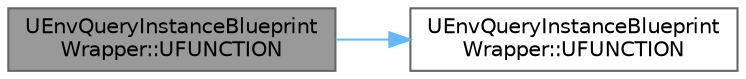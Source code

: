 digraph "UEnvQueryInstanceBlueprintWrapper::UFUNCTION"
{
 // INTERACTIVE_SVG=YES
 // LATEX_PDF_SIZE
  bgcolor="transparent";
  edge [fontname=Helvetica,fontsize=10,labelfontname=Helvetica,labelfontsize=10];
  node [fontname=Helvetica,fontsize=10,shape=box,height=0.2,width=0.4];
  rankdir="LR";
  Node1 [id="Node000001",label="UEnvQueryInstanceBlueprint\lWrapper::UFUNCTION",height=0.2,width=0.4,color="gray40", fillcolor="grey60", style="filled", fontcolor="black",tooltip=" "];
  Node1 -> Node2 [id="edge1_Node000001_Node000002",color="steelblue1",style="solid",tooltip=" "];
  Node2 [id="Node000002",label="UEnvQueryInstanceBlueprint\lWrapper::UFUNCTION",height=0.2,width=0.4,color="grey40", fillcolor="white", style="filled",URL="$d0/dd6/classUEnvQueryInstanceBlueprintWrapper.html#a8b219e0b7dbd22ade0fa799696831a1e",tooltip=" "];
}

